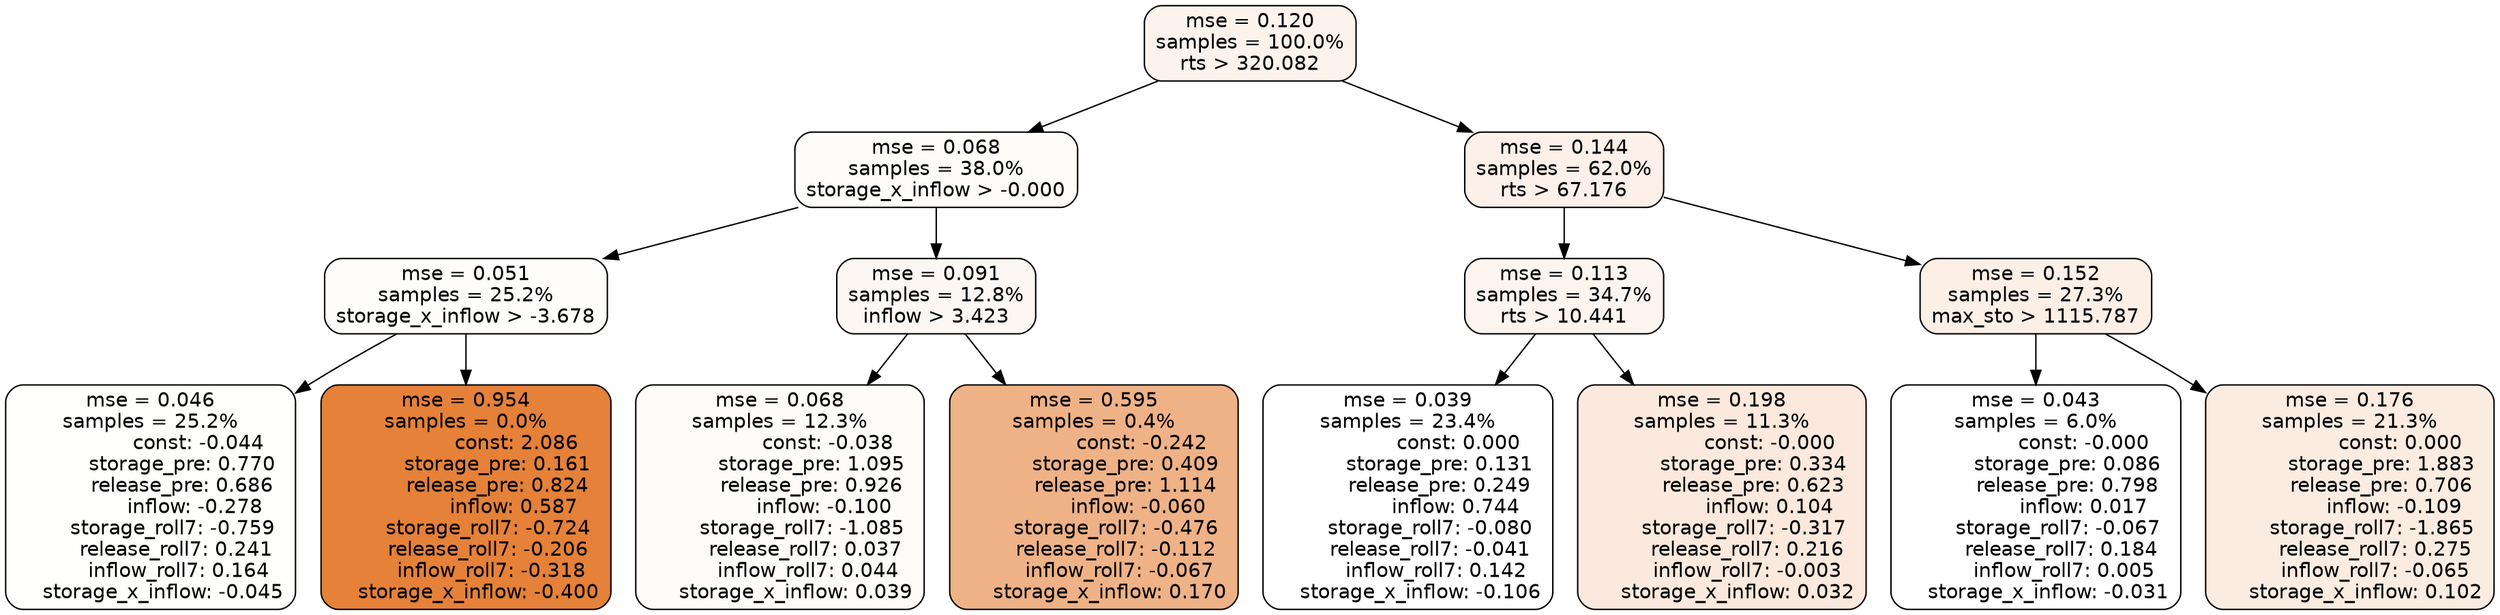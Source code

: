 digraph tree {
node [shape=rectangle, style="filled, rounded", color="black", fontname=helvetica] ;
edge [fontname=helvetica] ;
	"0" [label="mse = 0.120
samples = 100.0%
rts > 320.082", fillcolor="#fcf3ed"]
	"8" [label="mse = 0.068
samples = 38.0%
storage_x_inflow > -0.000", fillcolor="#fefbf8"]
	"1" [label="mse = 0.144
samples = 62.0%
rts > 67.176", fillcolor="#fcf0e8"]
	"9" [label="mse = 0.051
samples = 25.2%
storage_x_inflow > -3.678", fillcolor="#fefdfc"]
	"12" [label="mse = 0.091
samples = 12.8%
inflow > 3.423", fillcolor="#fdf7f3"]
	"2" [label="mse = 0.113
samples = 34.7%
rts > 10.441", fillcolor="#fcf4ef"]
	"5" [label="mse = 0.152
samples = 27.3%
max_sto > 1115.787", fillcolor="#fbefe6"]
	"11" [label="mse = 0.046
samples = 25.2%
               const: -0.044
          storage_pre: 0.770
          release_pre: 0.686
              inflow: -0.278
       storage_roll7: -0.759
        release_roll7: 0.241
         inflow_roll7: 0.164
    storage_x_inflow: -0.045", fillcolor="#fefefd"]
	"10" [label="mse = 0.954
samples = 0.0%
                const: 2.086
          storage_pre: 0.161
          release_pre: 0.824
               inflow: 0.587
       storage_roll7: -0.724
       release_roll7: -0.206
        inflow_roll7: -0.318
    storage_x_inflow: -0.400", fillcolor="#e58139"]
	"13" [label="mse = 0.068
samples = 12.3%
               const: -0.038
          storage_pre: 1.095
          release_pre: 0.926
              inflow: -0.100
       storage_roll7: -1.085
        release_roll7: 0.037
         inflow_roll7: 0.044
     storage_x_inflow: 0.039", fillcolor="#fefbf8"]
	"14" [label="mse = 0.595
samples = 0.4%
               const: -0.242
          storage_pre: 0.409
          release_pre: 1.114
              inflow: -0.060
       storage_roll7: -0.476
       release_roll7: -0.112
        inflow_roll7: -0.067
     storage_x_inflow: 0.170", fillcolor="#efb286"]
	"3" [label="mse = 0.039
samples = 23.4%
                const: 0.000
          storage_pre: 0.131
          release_pre: 0.249
               inflow: 0.744
       storage_roll7: -0.080
       release_roll7: -0.041
         inflow_roll7: 0.142
    storage_x_inflow: -0.106", fillcolor="#ffffff"]
	"4" [label="mse = 0.198
samples = 11.3%
               const: -0.000
          storage_pre: 0.334
          release_pre: 0.623
               inflow: 0.104
       storage_roll7: -0.317
        release_roll7: 0.216
        inflow_roll7: -0.003
     storage_x_inflow: 0.032", fillcolor="#fae9dc"]
	"7" [label="mse = 0.043
samples = 6.0%
               const: -0.000
          storage_pre: 0.086
          release_pre: 0.798
               inflow: 0.017
       storage_roll7: -0.067
        release_roll7: 0.184
         inflow_roll7: 0.005
    storage_x_inflow: -0.031", fillcolor="#fefefe"]
	"6" [label="mse = 0.176
samples = 21.3%
                const: 0.000
          storage_pre: 1.883
          release_pre: 0.706
              inflow: -0.109
       storage_roll7: -1.865
        release_roll7: 0.275
        inflow_roll7: -0.065
     storage_x_inflow: 0.102", fillcolor="#fbece1"]

	"0" -> "1"
	"0" -> "8"
	"8" -> "9"
	"8" -> "12"
	"1" -> "2"
	"1" -> "5"
	"9" -> "10"
	"9" -> "11"
	"12" -> "13"
	"12" -> "14"
	"2" -> "3"
	"2" -> "4"
	"5" -> "6"
	"5" -> "7"
}